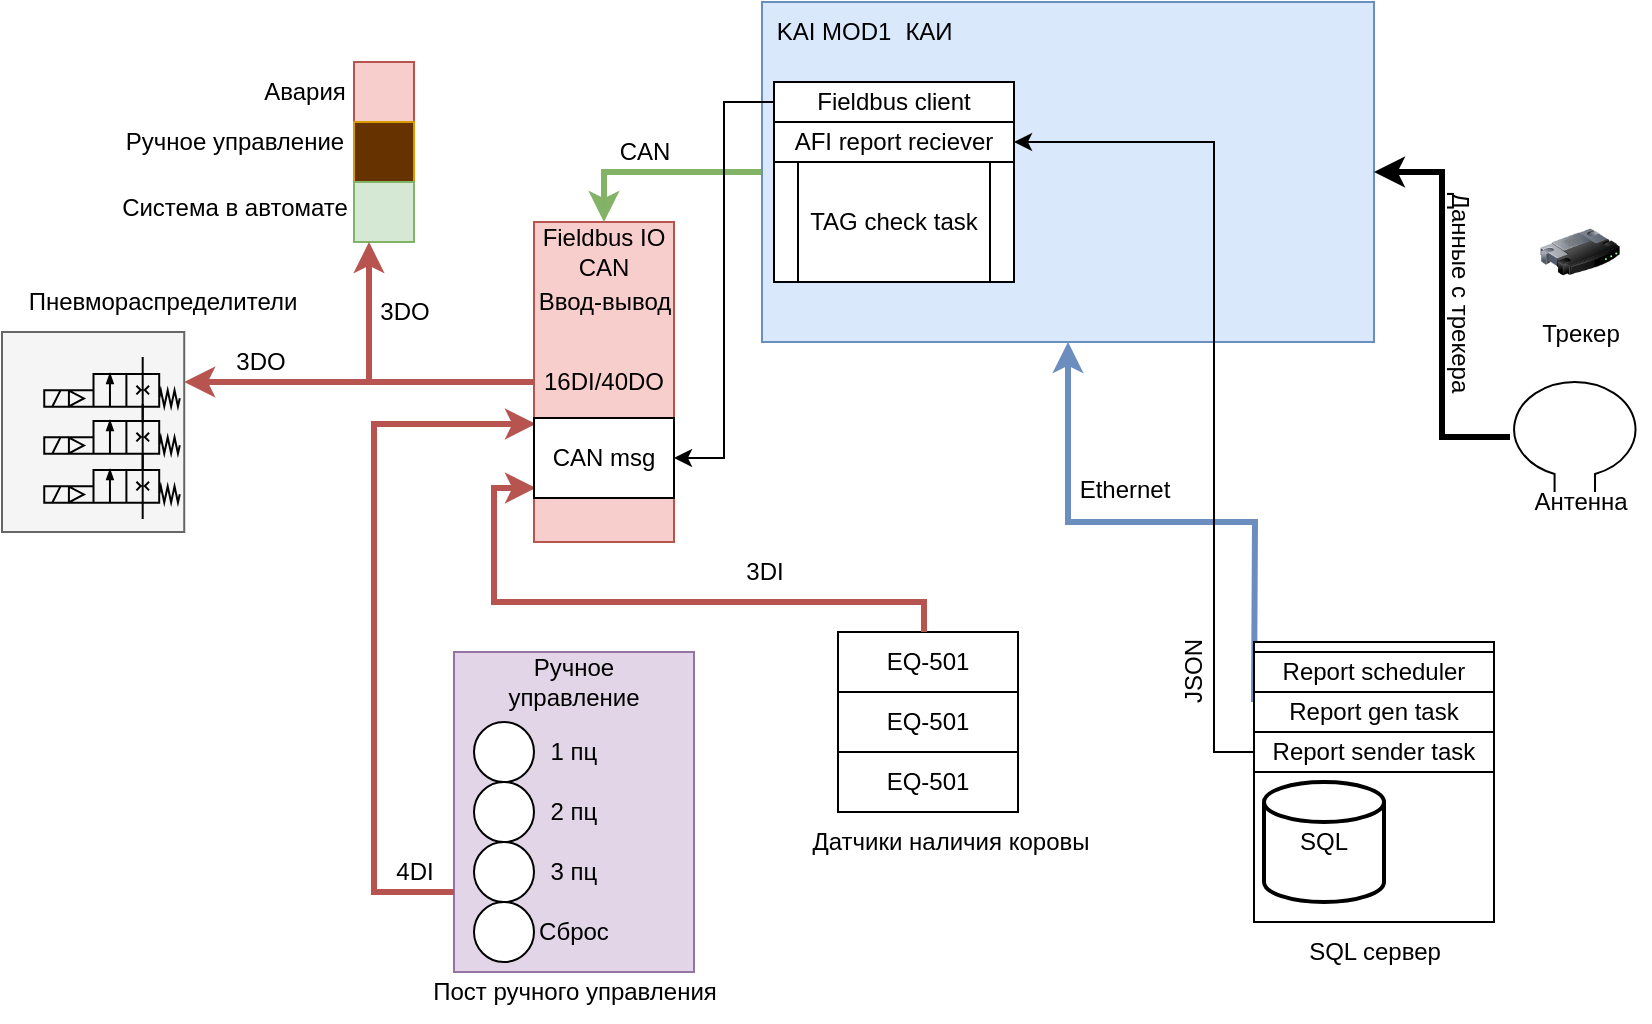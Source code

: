 <mxfile version="24.3.1" type="github" pages="2">
  <diagram name="Общая схема" id="ZSiE6AxcmBYcnqlNDIm1">
    <mxGraphModel dx="838" dy="622" grid="1" gridSize="10" guides="1" tooltips="1" connect="1" arrows="1" fold="1" page="1" pageScale="1" pageWidth="827" pageHeight="1169" math="0" shadow="0">
      <root>
        <mxCell id="0" />
        <mxCell id="1" parent="0" />
        <mxCell id="SoimrYdb_fdH0d7RYcIz-63" value="" style="rounded=0;whiteSpace=wrap;html=1;fillColor=#f5f5f5;fontColor=#333333;strokeColor=#666666;" parent="1" vertex="1">
          <mxGeometry x="6" y="165" width="91.12" height="100" as="geometry" />
        </mxCell>
        <mxCell id="SoimrYdb_fdH0d7RYcIz-1" value="" style="whiteSpace=wrap;html=1;aspect=fixed;fillColor=#f8cecc;strokeColor=#b85450;" parent="1" vertex="1">
          <mxGeometry x="182" y="30" width="30" height="30" as="geometry" />
        </mxCell>
        <mxCell id="SoimrYdb_fdH0d7RYcIz-2" value="" style="whiteSpace=wrap;html=1;aspect=fixed;fillColor=#663300;strokeColor=#d79b00;fillStyle=solid;" parent="1" vertex="1">
          <mxGeometry x="182" y="60" width="30" height="30" as="geometry" />
        </mxCell>
        <mxCell id="SoimrYdb_fdH0d7RYcIz-3" value="" style="whiteSpace=wrap;html=1;aspect=fixed;fillColor=#d5e8d4;strokeColor=#82b366;" parent="1" vertex="1">
          <mxGeometry x="182" y="90" width="30" height="30" as="geometry" />
        </mxCell>
        <mxCell id="SoimrYdb_fdH0d7RYcIz-22" style="edgeStyle=orthogonalEdgeStyle;rounded=0;orthogonalLoop=1;jettySize=auto;html=1;entryX=0.25;entryY=1;entryDx=0;entryDy=0;strokeWidth=3;fillColor=#f8cecc;strokeColor=#b85450;" parent="1" source="SoimrYdb_fdH0d7RYcIz-4" target="SoimrYdb_fdH0d7RYcIz-3" edge="1">
          <mxGeometry relative="1" as="geometry" />
        </mxCell>
        <mxCell id="SoimrYdb_fdH0d7RYcIz-64" style="edgeStyle=orthogonalEdgeStyle;rounded=0;orthogonalLoop=1;jettySize=auto;html=1;entryX=1;entryY=0.25;entryDx=0;entryDy=0;strokeWidth=3;fillColor=#f8cecc;strokeColor=#b85450;" parent="1" source="SoimrYdb_fdH0d7RYcIz-4" target="SoimrYdb_fdH0d7RYcIz-63" edge="1">
          <mxGeometry relative="1" as="geometry" />
        </mxCell>
        <mxCell id="SoimrYdb_fdH0d7RYcIz-4" value="16DI/40DO" style="rounded=0;whiteSpace=wrap;html=1;fillColor=#f8cecc;strokeColor=#b85450;" parent="1" vertex="1">
          <mxGeometry x="272" y="110" width="70" height="160" as="geometry" />
        </mxCell>
        <mxCell id="SoimrYdb_fdH0d7RYcIz-7" value="" style="rounded=0;whiteSpace=wrap;html=1;fillColor=#e1d5e7;strokeColor=#9673a6;" parent="1" vertex="1">
          <mxGeometry x="232" y="325" width="120" height="160" as="geometry" />
        </mxCell>
        <mxCell id="SoimrYdb_fdH0d7RYcIz-8" value="" style="ellipse;whiteSpace=wrap;html=1;aspect=fixed;" parent="1" vertex="1">
          <mxGeometry x="242" y="360" width="30" height="30" as="geometry" />
        </mxCell>
        <mxCell id="SoimrYdb_fdH0d7RYcIz-9" value="" style="ellipse;whiteSpace=wrap;html=1;aspect=fixed;" parent="1" vertex="1">
          <mxGeometry x="242" y="390" width="30" height="30" as="geometry" />
        </mxCell>
        <mxCell id="SoimrYdb_fdH0d7RYcIz-10" value="" style="ellipse;whiteSpace=wrap;html=1;aspect=fixed;" parent="1" vertex="1">
          <mxGeometry x="242" y="420" width="30" height="30" as="geometry" />
        </mxCell>
        <mxCell id="SoimrYdb_fdH0d7RYcIz-11" value="" style="ellipse;whiteSpace=wrap;html=1;aspect=fixed;" parent="1" vertex="1">
          <mxGeometry x="242" y="450" width="30" height="30" as="geometry" />
        </mxCell>
        <mxCell id="SoimrYdb_fdH0d7RYcIz-12" value="1 пц" style="text;html=1;align=center;verticalAlign=middle;whiteSpace=wrap;rounded=0;" parent="1" vertex="1">
          <mxGeometry x="262" y="360" width="60" height="30" as="geometry" />
        </mxCell>
        <mxCell id="SoimrYdb_fdH0d7RYcIz-15" value="3 пц" style="text;html=1;align=center;verticalAlign=middle;whiteSpace=wrap;rounded=0;" parent="1" vertex="1">
          <mxGeometry x="262" y="420" width="60" height="30" as="geometry" />
        </mxCell>
        <mxCell id="SoimrYdb_fdH0d7RYcIz-16" value="Сброс" style="text;html=1;align=center;verticalAlign=middle;whiteSpace=wrap;rounded=0;" parent="1" vertex="1">
          <mxGeometry x="262" y="450" width="60" height="30" as="geometry" />
        </mxCell>
        <mxCell id="SoimrYdb_fdH0d7RYcIz-17" value="Ручное управление" style="text;html=1;align=center;verticalAlign=middle;whiteSpace=wrap;rounded=0;" parent="1" vertex="1">
          <mxGeometry x="262" y="325" width="60" height="30" as="geometry" />
        </mxCell>
        <mxCell id="SoimrYdb_fdH0d7RYcIz-20" value="2 пц" style="text;html=1;align=center;verticalAlign=middle;whiteSpace=wrap;rounded=0;" parent="1" vertex="1">
          <mxGeometry x="262" y="390" width="60" height="30" as="geometry" />
        </mxCell>
        <mxCell id="SoimrYdb_fdH0d7RYcIz-21" style="edgeStyle=orthogonalEdgeStyle;rounded=0;orthogonalLoop=1;jettySize=auto;html=1;entryX=0.014;entryY=0.631;entryDx=0;entryDy=0;entryPerimeter=0;exitX=0;exitY=0.75;exitDx=0;exitDy=0;strokeWidth=3;fillColor=#f8cecc;strokeColor=#b85450;" parent="1" source="SoimrYdb_fdH0d7RYcIz-7" target="SoimrYdb_fdH0d7RYcIz-4" edge="1">
          <mxGeometry relative="1" as="geometry">
            <mxPoint x="162" y="440" as="sourcePoint" />
            <Array as="points">
              <mxPoint x="192" y="445" />
              <mxPoint x="192" y="211" />
            </Array>
          </mxGeometry>
        </mxCell>
        <mxCell id="SoimrYdb_fdH0d7RYcIz-23" value="Fieldbus IO&lt;div&gt;CAN&lt;/div&gt;" style="text;html=1;align=center;verticalAlign=middle;whiteSpace=wrap;rounded=0;" parent="1" vertex="1">
          <mxGeometry x="247" y="110" width="120" height="30" as="geometry" />
        </mxCell>
        <mxCell id="SoimrYdb_fdH0d7RYcIz-24" value="3DO" style="text;html=1;align=center;verticalAlign=middle;resizable=0;points=[];autosize=1;strokeColor=none;fillColor=none;" parent="1" vertex="1">
          <mxGeometry x="182" y="140" width="50" height="30" as="geometry" />
        </mxCell>
        <mxCell id="SoimrYdb_fdH0d7RYcIz-25" value="4DI" style="text;html=1;align=center;verticalAlign=middle;resizable=0;points=[];autosize=1;strokeColor=none;fillColor=none;" parent="1" vertex="1">
          <mxGeometry x="192" y="420" width="40" height="30" as="geometry" />
        </mxCell>
        <mxCell id="SoimrYdb_fdH0d7RYcIz-26" value="EQ-501" style="rounded=0;whiteSpace=wrap;html=1;" parent="1" vertex="1">
          <mxGeometry x="424" y="315" width="90" height="30" as="geometry" />
        </mxCell>
        <mxCell id="SoimrYdb_fdH0d7RYcIz-27" style="edgeStyle=orthogonalEdgeStyle;rounded=0;orthogonalLoop=1;jettySize=auto;html=1;entryX=0.014;entryY=0.831;entryDx=0;entryDy=0;entryPerimeter=0;strokeWidth=3;fillColor=#f8cecc;strokeColor=#b85450;" parent="1" source="SoimrYdb_fdH0d7RYcIz-26" target="SoimrYdb_fdH0d7RYcIz-4" edge="1">
          <mxGeometry relative="1" as="geometry">
            <Array as="points">
              <mxPoint x="467" y="300" />
              <mxPoint x="252" y="300" />
              <mxPoint x="252" y="243" />
            </Array>
          </mxGeometry>
        </mxCell>
        <mxCell id="SoimrYdb_fdH0d7RYcIz-28" value="3DI" style="text;html=1;align=center;verticalAlign=middle;resizable=0;points=[];autosize=1;strokeColor=none;fillColor=none;" parent="1" vertex="1">
          <mxGeometry x="367" y="270" width="40" height="30" as="geometry" />
        </mxCell>
        <mxCell id="ChSsNdilINDhFM0MCsxQ-2" style="edgeStyle=orthogonalEdgeStyle;rounded=0;orthogonalLoop=1;jettySize=auto;html=1;entryX=0.5;entryY=0;entryDx=0;entryDy=0;strokeWidth=3;fillColor=#d5e8d4;strokeColor=#82b366;" edge="1" parent="1" source="SoimrYdb_fdH0d7RYcIz-29" target="SoimrYdb_fdH0d7RYcIz-23">
          <mxGeometry relative="1" as="geometry" />
        </mxCell>
        <mxCell id="SoimrYdb_fdH0d7RYcIz-29" value="" style="rounded=0;whiteSpace=wrap;html=1;fillColor=#dae8fc;strokeColor=#6c8ebf;" parent="1" vertex="1">
          <mxGeometry x="386" width="306" height="170" as="geometry" />
        </mxCell>
        <mxCell id="SoimrYdb_fdH0d7RYcIz-30" value="KAI MOD1" style="text;html=1;align=center;verticalAlign=middle;whiteSpace=wrap;rounded=0;" parent="1" vertex="1">
          <mxGeometry x="392" width="60" height="30" as="geometry" />
        </mxCell>
        <mxCell id="SoimrYdb_fdH0d7RYcIz-58" style="edgeStyle=orthogonalEdgeStyle;rounded=0;orthogonalLoop=1;jettySize=auto;html=1;entryX=1;entryY=0.5;entryDx=0;entryDy=0;" parent="1" source="SoimrYdb_fdH0d7RYcIz-31" target="SoimrYdb_fdH0d7RYcIz-32" edge="1">
          <mxGeometry relative="1" as="geometry" />
        </mxCell>
        <mxCell id="SoimrYdb_fdH0d7RYcIz-31" value="Fieldbus client" style="rounded=0;whiteSpace=wrap;html=1;" parent="1" vertex="1">
          <mxGeometry x="392" y="40" width="120" height="20" as="geometry" />
        </mxCell>
        <mxCell id="SoimrYdb_fdH0d7RYcIz-32" value="CAN msg" style="rounded=0;whiteSpace=wrap;html=1;" parent="1" vertex="1">
          <mxGeometry x="272" y="208" width="70" height="40" as="geometry" />
        </mxCell>
        <mxCell id="SoimrYdb_fdH0d7RYcIz-33" value="AFI report reciever" style="rounded=0;whiteSpace=wrap;html=1;" parent="1" vertex="1">
          <mxGeometry x="392" y="60" width="120" height="20" as="geometry" />
        </mxCell>
        <mxCell id="SoimrYdb_fdH0d7RYcIz-47" style="edgeStyle=orthogonalEdgeStyle;rounded=0;orthogonalLoop=1;jettySize=auto;html=1;strokeWidth=3;fillColor=#dae8fc;strokeColor=#6c8ebf;entryX=0.5;entryY=1;entryDx=0;entryDy=0;" parent="1" target="SoimrYdb_fdH0d7RYcIz-29" edge="1">
          <mxGeometry relative="1" as="geometry">
            <mxPoint x="632" y="350" as="sourcePoint" />
            <mxPoint x="539" y="259" as="targetPoint" />
          </mxGeometry>
        </mxCell>
        <mxCell id="SoimrYdb_fdH0d7RYcIz-42" value="Трекер" style="image;html=1;image=img/lib/clip_art/networking/Router_128x128.png" parent="1" vertex="1">
          <mxGeometry x="775" y="98.5" width="40" height="53" as="geometry" />
        </mxCell>
        <mxCell id="SoimrYdb_fdH0d7RYcIz-45" style="edgeStyle=orthogonalEdgeStyle;rounded=0;orthogonalLoop=1;jettySize=auto;html=1;entryX=1;entryY=0.5;entryDx=0;entryDy=0;strokeWidth=3;" parent="1" source="SoimrYdb_fdH0d7RYcIz-44" target="SoimrYdb_fdH0d7RYcIz-29" edge="1">
          <mxGeometry relative="1" as="geometry" />
        </mxCell>
        <mxCell id="SoimrYdb_fdH0d7RYcIz-44" value="" style="verticalLabelPosition=bottom;shadow=0;dashed=0;align=center;html=1;verticalAlign=top;shape=mxgraph.electrical.radio.loop_antenna;" parent="1" vertex="1">
          <mxGeometry x="760" y="189.95" width="64.8" height="55.11" as="geometry" />
        </mxCell>
        <mxCell id="SoimrYdb_fdH0d7RYcIz-46" value="Антенна" style="text;html=1;align=center;verticalAlign=middle;resizable=0;points=[];autosize=1;strokeColor=none;fillColor=none;" parent="1" vertex="1">
          <mxGeometry x="760" y="235" width="70" height="30" as="geometry" />
        </mxCell>
        <mxCell id="SoimrYdb_fdH0d7RYcIz-48" value="Ethernet" style="text;html=1;align=center;verticalAlign=middle;resizable=0;points=[];autosize=1;strokeColor=none;fillColor=none;" parent="1" vertex="1">
          <mxGeometry x="532" y="229" width="70" height="30" as="geometry" />
        </mxCell>
        <mxCell id="SoimrYdb_fdH0d7RYcIz-49" value="" style="rounded=0;whiteSpace=wrap;html=1;" parent="1" vertex="1">
          <mxGeometry x="632" y="320" width="120" height="140" as="geometry" />
        </mxCell>
        <mxCell id="SoimrYdb_fdH0d7RYcIz-50" value="SQL сервер" style="text;html=1;align=center;verticalAlign=middle;resizable=0;points=[];autosize=1;strokeColor=none;fillColor=none;" parent="1" vertex="1">
          <mxGeometry x="647" y="460" width="90" height="30" as="geometry" />
        </mxCell>
        <mxCell id="SoimrYdb_fdH0d7RYcIz-55" style="edgeStyle=orthogonalEdgeStyle;rounded=0;orthogonalLoop=1;jettySize=auto;html=1;entryX=1;entryY=0.5;entryDx=0;entryDy=0;" parent="1" source="SoimrYdb_fdH0d7RYcIz-51" target="SoimrYdb_fdH0d7RYcIz-33" edge="1">
          <mxGeometry relative="1" as="geometry">
            <Array as="points">
              <mxPoint x="612" y="375" />
              <mxPoint x="612" y="70" />
            </Array>
          </mxGeometry>
        </mxCell>
        <mxCell id="SoimrYdb_fdH0d7RYcIz-51" value="Report sender task" style="rounded=0;whiteSpace=wrap;html=1;" parent="1" vertex="1">
          <mxGeometry x="632" y="365" width="120" height="20" as="geometry" />
        </mxCell>
        <mxCell id="SoimrYdb_fdH0d7RYcIz-52" value="Report gen task" style="rounded=0;whiteSpace=wrap;html=1;" parent="1" vertex="1">
          <mxGeometry x="632" y="345" width="120" height="20" as="geometry" />
        </mxCell>
        <mxCell id="SoimrYdb_fdH0d7RYcIz-53" value="Report scheduler" style="rounded=0;whiteSpace=wrap;html=1;" parent="1" vertex="1">
          <mxGeometry x="632" y="325" width="120" height="20" as="geometry" />
        </mxCell>
        <mxCell id="SoimrYdb_fdH0d7RYcIz-54" value="Данные с трекера" style="text;html=1;align=center;verticalAlign=middle;resizable=0;points=[];autosize=1;strokeColor=none;fillColor=none;rotation=90;" parent="1" vertex="1">
          <mxGeometry x="670" y="130" width="130" height="30" as="geometry" />
        </mxCell>
        <mxCell id="SoimrYdb_fdH0d7RYcIz-56" value="SQL" style="strokeWidth=2;html=1;shape=mxgraph.flowchart.database;whiteSpace=wrap;" parent="1" vertex="1">
          <mxGeometry x="637" y="390" width="60" height="60" as="geometry" />
        </mxCell>
        <mxCell id="SoimrYdb_fdH0d7RYcIz-57" value="JSON" style="text;html=1;align=center;verticalAlign=middle;resizable=0;points=[];autosize=1;strokeColor=none;fillColor=none;rotation=270;" parent="1" vertex="1">
          <mxGeometry x="572" y="320" width="60" height="30" as="geometry" />
        </mxCell>
        <mxCell id="SoimrYdb_fdH0d7RYcIz-59" value="TAG check task" style="shape=process;whiteSpace=wrap;html=1;backgroundOutline=1;" parent="1" vertex="1">
          <mxGeometry x="392" y="80" width="120" height="60" as="geometry" />
        </mxCell>
        <mxCell id="SoimrYdb_fdH0d7RYcIz-60" value="" style="verticalLabelPosition=bottom;aspect=fixed;html=1;verticalAlign=top;fillColor=strokeColor;align=center;outlineConnect=0;shape=mxgraph.fluid_power.x10240;points=[[0.725,0,0],[0.725,1,0],[0,0.5,0],[0,0.625,0],[0,0.75,0],[0.28,0.5,0],[0.28,0.75,0],[0.485,0.25,0],[0.485,0.75,0],[0.09,0.5,0],[0.09,0.75,0]]" parent="1" vertex="1">
          <mxGeometry x="27.12" y="177.5" width="67.77" height="33" as="geometry" />
        </mxCell>
        <mxCell id="SoimrYdb_fdH0d7RYcIz-61" value="" style="verticalLabelPosition=bottom;aspect=fixed;html=1;verticalAlign=top;fillColor=strokeColor;align=center;outlineConnect=0;shape=mxgraph.fluid_power.x10240;points=[[0.725,0,0],[0.725,1,0],[0,0.5,0],[0,0.625,0],[0,0.75,0],[0.28,0.5,0],[0.28,0.75,0],[0.485,0.25,0],[0.485,0.75,0],[0.09,0.5,0],[0.09,0.75,0]]" parent="1" vertex="1">
          <mxGeometry x="27.12" y="201" width="67.77" height="33" as="geometry" />
        </mxCell>
        <mxCell id="SoimrYdb_fdH0d7RYcIz-62" value="" style="verticalLabelPosition=bottom;aspect=fixed;html=1;verticalAlign=top;fillColor=strokeColor;align=center;outlineConnect=0;shape=mxgraph.fluid_power.x10240;points=[[0.725,0,0],[0.725,1,0],[0,0.5,0],[0,0.625,0],[0,0.75,0],[0.28,0.5,0],[0.28,0.75,0],[0.485,0.25,0],[0.485,0.75,0],[0.09,0.5,0],[0.09,0.75,0]]" parent="1" vertex="1">
          <mxGeometry x="27.12" y="225.5" width="67.77" height="33" as="geometry" />
        </mxCell>
        <mxCell id="SoimrYdb_fdH0d7RYcIz-65" value="3DO" style="text;html=1;align=center;verticalAlign=middle;resizable=0;points=[];autosize=1;strokeColor=none;fillColor=none;" parent="1" vertex="1">
          <mxGeometry x="110" y="165" width="50" height="30" as="geometry" />
        </mxCell>
        <mxCell id="SoimrYdb_fdH0d7RYcIz-66" value="Пневмораспределители" style="text;html=1;align=center;verticalAlign=middle;resizable=0;points=[];autosize=1;strokeColor=none;fillColor=none;" parent="1" vertex="1">
          <mxGeometry x="6" y="135" width="160" height="30" as="geometry" />
        </mxCell>
        <mxCell id="SoimrYdb_fdH0d7RYcIz-67" value="Авария" style="text;html=1;align=center;verticalAlign=middle;resizable=0;points=[];autosize=1;strokeColor=none;fillColor=none;" parent="1" vertex="1">
          <mxGeometry x="122" y="30" width="70" height="30" as="geometry" />
        </mxCell>
        <mxCell id="SoimrYdb_fdH0d7RYcIz-68" value="Ручное управление" style="text;html=1;align=center;verticalAlign=middle;resizable=0;points=[];autosize=1;strokeColor=none;fillColor=none;" parent="1" vertex="1">
          <mxGeometry x="57" y="54.89" width="130" height="30" as="geometry" />
        </mxCell>
        <mxCell id="SoimrYdb_fdH0d7RYcIz-69" value="Система в автомате" style="text;html=1;align=center;verticalAlign=middle;resizable=0;points=[];autosize=1;strokeColor=none;fillColor=none;" parent="1" vertex="1">
          <mxGeometry x="52" y="88" width="140" height="30" as="geometry" />
        </mxCell>
        <mxCell id="SoimrYdb_fdH0d7RYcIz-72" value="Пост ручного управления" style="text;html=1;align=center;verticalAlign=middle;resizable=0;points=[];autosize=1;strokeColor=none;fillColor=none;" parent="1" vertex="1">
          <mxGeometry x="207" y="480" width="170" height="30" as="geometry" />
        </mxCell>
        <mxCell id="SoimrYdb_fdH0d7RYcIz-73" value="Датчики наличия коровы" style="text;html=1;align=center;verticalAlign=middle;resizable=0;points=[];autosize=1;strokeColor=none;fillColor=none;" parent="1" vertex="1">
          <mxGeometry x="395" y="405" width="170" height="30" as="geometry" />
        </mxCell>
        <mxCell id="SoimrYdb_fdH0d7RYcIz-74" value="КАИ" style="text;html=1;align=center;verticalAlign=middle;resizable=0;points=[];autosize=1;strokeColor=none;fillColor=none;" parent="1" vertex="1">
          <mxGeometry x="444" width="50" height="30" as="geometry" />
        </mxCell>
        <mxCell id="SoimrYdb_fdH0d7RYcIz-75" value="Ввод-вывод" style="text;html=1;align=center;verticalAlign=middle;resizable=0;points=[];autosize=1;strokeColor=none;fillColor=none;" parent="1" vertex="1">
          <mxGeometry x="262" y="135" width="90" height="30" as="geometry" />
        </mxCell>
        <mxCell id="ChSsNdilINDhFM0MCsxQ-4" value="CAN" style="text;html=1;align=center;verticalAlign=middle;resizable=0;points=[];autosize=1;strokeColor=none;fillColor=none;" vertex="1" parent="1">
          <mxGeometry x="302" y="60" width="50" height="30" as="geometry" />
        </mxCell>
        <mxCell id="ChSsNdilINDhFM0MCsxQ-7" value="EQ-501" style="rounded=0;whiteSpace=wrap;html=1;" vertex="1" parent="1">
          <mxGeometry x="424" y="345" width="90" height="30" as="geometry" />
        </mxCell>
        <mxCell id="ChSsNdilINDhFM0MCsxQ-8" value="EQ-501" style="rounded=0;whiteSpace=wrap;html=1;" vertex="1" parent="1">
          <mxGeometry x="424" y="375" width="90" height="30" as="geometry" />
        </mxCell>
      </root>
    </mxGraphModel>
  </diagram>
  <diagram id="6MDHZLKpCnEGf1IAVbjo" name="Dataflow">
    <mxGraphModel dx="838" dy="622" grid="1" gridSize="10" guides="1" tooltips="1" connect="1" arrows="1" fold="1" page="1" pageScale="1" pageWidth="827" pageHeight="1169" math="0" shadow="0">
      <root>
        <mxCell id="0" />
        <mxCell id="1" parent="0" />
        <mxCell id="goVPg9oC9shJ1R7XzVXo-3" value="" style="endArrow=none;html=1;rounded=0;" parent="1" target="goVPg9oC9shJ1R7XzVXo-4" edge="1">
          <mxGeometry width="50" height="50" relative="1" as="geometry">
            <mxPoint x="160" y="610" as="sourcePoint" />
            <mxPoint x="160" y="80" as="targetPoint" />
          </mxGeometry>
        </mxCell>
        <mxCell id="goVPg9oC9shJ1R7XzVXo-4" value="" style="ellipse;whiteSpace=wrap;html=1;aspect=fixed;" parent="1" vertex="1">
          <mxGeometry x="150" y="70" width="20" height="20" as="geometry" />
        </mxCell>
        <mxCell id="goVPg9oC9shJ1R7XzVXo-5" value="" style="endArrow=none;html=1;rounded=0;" parent="1" target="goVPg9oC9shJ1R7XzVXo-6" edge="1">
          <mxGeometry width="50" height="50" relative="1" as="geometry">
            <mxPoint x="320" y="610" as="sourcePoint" />
            <mxPoint x="320" y="80" as="targetPoint" />
          </mxGeometry>
        </mxCell>
        <mxCell id="goVPg9oC9shJ1R7XzVXo-6" value="" style="ellipse;whiteSpace=wrap;html=1;aspect=fixed;" parent="1" vertex="1">
          <mxGeometry x="310" y="70" width="20" height="20" as="geometry" />
        </mxCell>
        <mxCell id="goVPg9oC9shJ1R7XzVXo-8" value="" style="endArrow=none;html=1;rounded=0;" parent="1" target="goVPg9oC9shJ1R7XzVXo-9" edge="1">
          <mxGeometry width="50" height="50" relative="1" as="geometry">
            <mxPoint x="480" y="610" as="sourcePoint" />
            <mxPoint x="480" y="80" as="targetPoint" />
          </mxGeometry>
        </mxCell>
        <mxCell id="goVPg9oC9shJ1R7XzVXo-9" value="" style="ellipse;whiteSpace=wrap;html=1;aspect=fixed;" parent="1" vertex="1">
          <mxGeometry x="470" y="70" width="20" height="20" as="geometry" />
        </mxCell>
        <mxCell id="goVPg9oC9shJ1R7XzVXo-10" value="" style="endArrow=none;html=1;rounded=0;" parent="1" target="goVPg9oC9shJ1R7XzVXo-11" edge="1">
          <mxGeometry width="50" height="50" relative="1" as="geometry">
            <mxPoint x="630" y="610" as="sourcePoint" />
            <mxPoint x="630" y="80" as="targetPoint" />
          </mxGeometry>
        </mxCell>
        <mxCell id="goVPg9oC9shJ1R7XzVXo-11" value="" style="ellipse;whiteSpace=wrap;html=1;aspect=fixed;" parent="1" vertex="1">
          <mxGeometry x="620" y="70" width="20" height="20" as="geometry" />
        </mxCell>
        <mxCell id="goVPg9oC9shJ1R7XzVXo-12" value="SQL&lt;div&gt;reporter task&lt;/div&gt;" style="text;html=1;align=center;verticalAlign=middle;resizable=0;points=[];autosize=1;strokeColor=none;fillColor=none;" parent="1" vertex="1">
          <mxGeometry x="115" y="35" width="90" height="40" as="geometry" />
        </mxCell>
        <mxCell id="goVPg9oC9shJ1R7XzVXo-13" value="" style="endArrow=classic;html=1;rounded=0;" parent="1" edge="1">
          <mxGeometry width="50" height="50" relative="1" as="geometry">
            <mxPoint x="160" y="160" as="sourcePoint" />
            <mxPoint x="320" y="160" as="targetPoint" />
          </mxGeometry>
        </mxCell>
        <mxCell id="goVPg9oC9shJ1R7XzVXo-14" value="KAI" style="text;html=1;align=center;verticalAlign=middle;resizable=0;points=[];autosize=1;strokeColor=none;fillColor=none;" parent="1" vertex="1">
          <mxGeometry x="300" y="40" width="40" height="30" as="geometry" />
        </mxCell>
        <mxCell id="goVPg9oC9shJ1R7XzVXo-15" value="JSON&amp;nbsp;" style="text;html=1;align=center;verticalAlign=middle;resizable=0;points=[];autosize=1;strokeColor=none;fillColor=none;" parent="1" vertex="1">
          <mxGeometry x="200" y="138" width="60" height="30" as="geometry" />
        </mxCell>
        <mxCell id="goVPg9oC9shJ1R7XzVXo-16" value="Protobuf?" style="text;html=1;align=center;verticalAlign=middle;resizable=0;points=[];autosize=1;strokeColor=none;fillColor=none;" parent="1" vertex="1">
          <mxGeometry x="200" y="158" width="80" height="30" as="geometry" />
        </mxCell>
        <mxCell id="goVPg9oC9shJ1R7XzVXo-17" value="IO module" style="text;html=1;align=center;verticalAlign=middle;resizable=0;points=[];autosize=1;strokeColor=none;fillColor=none;" parent="1" vertex="1">
          <mxGeometry x="440" y="40" width="80" height="30" as="geometry" />
        </mxCell>
        <mxCell id="goVPg9oC9shJ1R7XzVXo-18" value="" style="endArrow=classic;html=1;rounded=0;" parent="1" edge="1">
          <mxGeometry width="50" height="50" relative="1" as="geometry">
            <mxPoint x="320" y="190" as="sourcePoint" />
            <mxPoint x="480" y="190" as="targetPoint" />
          </mxGeometry>
        </mxCell>
        <mxCell id="goVPg9oC9shJ1R7XzVXo-19" value="Есть ли корова?" style="text;html=1;align=center;verticalAlign=middle;resizable=0;points=[];autosize=1;strokeColor=none;fillColor=none;" parent="1" vertex="1">
          <mxGeometry x="330" y="158" width="120" height="30" as="geometry" />
        </mxCell>
        <mxCell id="goVPg9oC9shJ1R7XzVXo-20" value="" style="endArrow=classic;html=1;rounded=0;" parent="1" edge="1">
          <mxGeometry width="50" height="50" relative="1" as="geometry">
            <mxPoint x="480" y="220" as="sourcePoint" />
            <mxPoint x="320" y="220" as="targetPoint" />
          </mxGeometry>
        </mxCell>
        <mxCell id="goVPg9oC9shJ1R7XzVXo-21" value="Есть" style="text;html=1;align=center;verticalAlign=middle;resizable=0;points=[];autosize=1;strokeColor=none;fillColor=none;" parent="1" vertex="1">
          <mxGeometry x="365" y="198" width="50" height="30" as="geometry" />
        </mxCell>
        <mxCell id="goVPg9oC9shJ1R7XzVXo-22" value="Text" style="text;html=1;align=center;verticalAlign=middle;resizable=0;points=[];autosize=1;strokeColor=none;fillColor=none;" parent="1" vertex="1">
          <mxGeometry x="585" y="48" width="50" height="30" as="geometry" />
        </mxCell>
      </root>
    </mxGraphModel>
  </diagram>
</mxfile>
